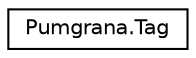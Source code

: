 digraph "Graphe hiérarchique des classes"
{
  edge [fontname="Helvetica",fontsize="10",labelfontname="Helvetica",labelfontsize="10"];
  node [fontname="Helvetica",fontsize="10",shape=record];
  rankdir="LR";
  Node1 [label="Pumgrana.Tag",height=0.2,width=0.4,color="black", fillcolor="white", style="filled",URL="$class_pumgrana_1_1_tag.html"];
}
